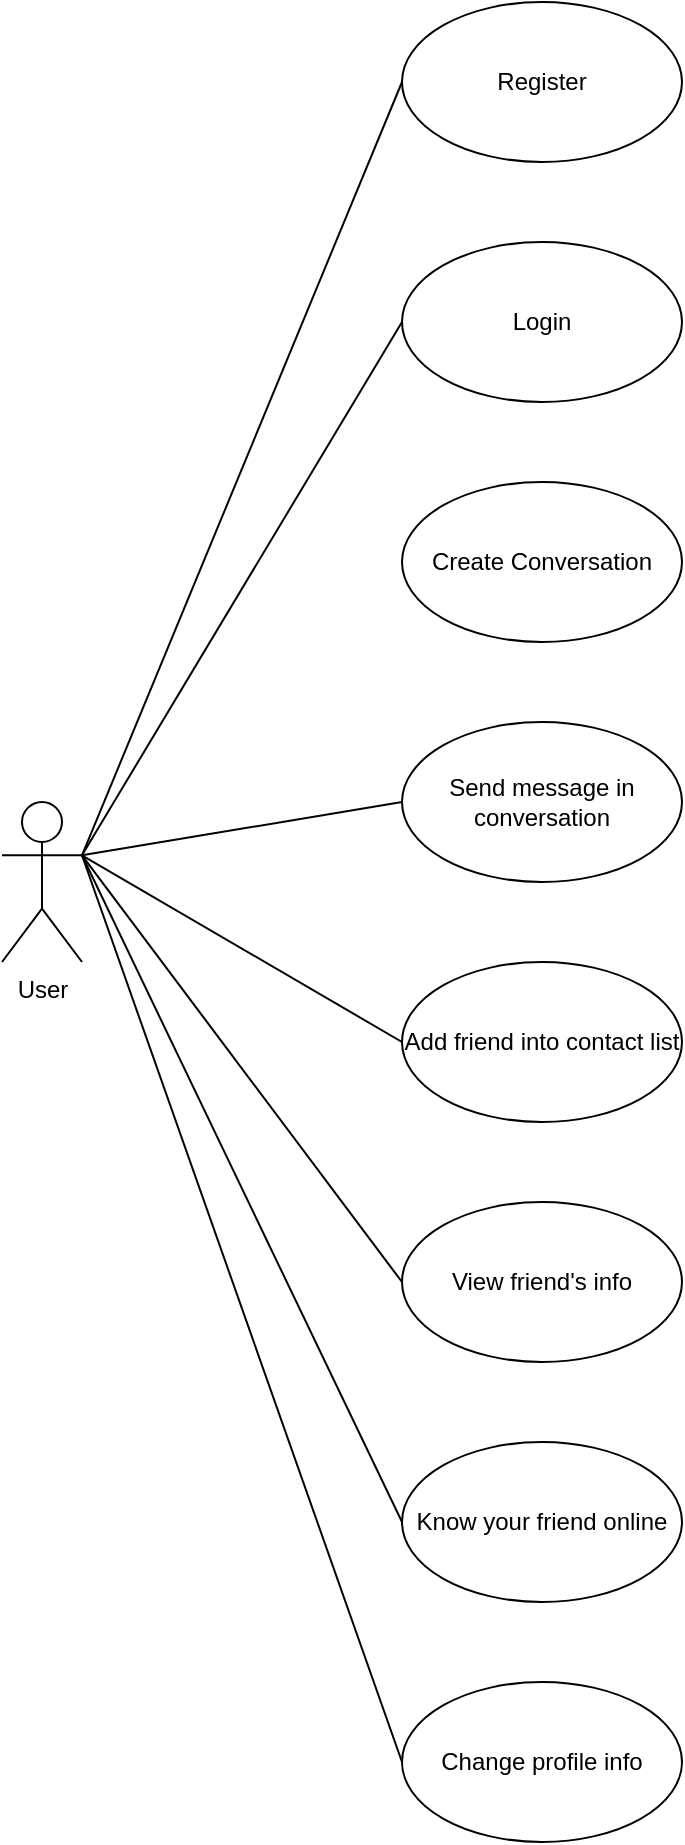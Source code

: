 <mxfile version="21.2.1" type="device" pages="2">
  <diagram name="Page-1" id="GPXv_EDLIDKBI6VGF3OE">
    <mxGraphModel dx="2074" dy="1204" grid="1" gridSize="10" guides="1" tooltips="1" connect="1" arrows="1" fold="1" page="1" pageScale="1" pageWidth="850" pageHeight="1100" math="0" shadow="0">
      <root>
        <mxCell id="0" />
        <mxCell id="1" parent="0" />
        <mxCell id="_RvdEfyZfObc81HZfiN1-1" value="User" style="shape=umlActor;verticalLabelPosition=bottom;verticalAlign=top;html=1;" vertex="1" parent="1">
          <mxGeometry x="40" y="480" width="40" height="80" as="geometry" />
        </mxCell>
        <mxCell id="_RvdEfyZfObc81HZfiN1-2" value="Register" style="ellipse;whiteSpace=wrap;html=1;" vertex="1" parent="1">
          <mxGeometry x="240" y="80" width="140" height="80" as="geometry" />
        </mxCell>
        <mxCell id="_RvdEfyZfObc81HZfiN1-3" value="Login" style="ellipse;whiteSpace=wrap;html=1;" vertex="1" parent="1">
          <mxGeometry x="240" y="200" width="140" height="80" as="geometry" />
        </mxCell>
        <mxCell id="_RvdEfyZfObc81HZfiN1-4" value="Create Conversation" style="ellipse;whiteSpace=wrap;html=1;" vertex="1" parent="1">
          <mxGeometry x="240" y="320" width="140" height="80" as="geometry" />
        </mxCell>
        <mxCell id="_RvdEfyZfObc81HZfiN1-5" value="Send message in conversation" style="ellipse;whiteSpace=wrap;html=1;" vertex="1" parent="1">
          <mxGeometry x="240" y="440" width="140" height="80" as="geometry" />
        </mxCell>
        <mxCell id="_RvdEfyZfObc81HZfiN1-6" value="Add friend into contact list" style="ellipse;whiteSpace=wrap;html=1;" vertex="1" parent="1">
          <mxGeometry x="240" y="560" width="140" height="80" as="geometry" />
        </mxCell>
        <mxCell id="_RvdEfyZfObc81HZfiN1-7" value="View friend&#39;s info" style="ellipse;whiteSpace=wrap;html=1;" vertex="1" parent="1">
          <mxGeometry x="240" y="680" width="140" height="80" as="geometry" />
        </mxCell>
        <mxCell id="_RvdEfyZfObc81HZfiN1-8" value="Know your friend online" style="ellipse;whiteSpace=wrap;html=1;" vertex="1" parent="1">
          <mxGeometry x="240" y="800" width="140" height="80" as="geometry" />
        </mxCell>
        <mxCell id="_RvdEfyZfObc81HZfiN1-15" style="rounded=0;orthogonalLoop=1;jettySize=auto;html=1;exitX=1;exitY=0.333;exitDx=0;exitDy=0;exitPerimeter=0;entryX=0;entryY=0.5;entryDx=0;entryDy=0;endArrow=none;endFill=0;" edge="1" parent="1" source="_RvdEfyZfObc81HZfiN1-1" target="_RvdEfyZfObc81HZfiN1-2">
          <mxGeometry relative="1" as="geometry">
            <mxPoint x="210" y="190" as="targetPoint" />
          </mxGeometry>
        </mxCell>
        <mxCell id="_RvdEfyZfObc81HZfiN1-16" style="rounded=0;orthogonalLoop=1;jettySize=auto;html=1;exitX=1;exitY=0.333;exitDx=0;exitDy=0;exitPerimeter=0;entryX=0;entryY=0.5;entryDx=0;entryDy=0;endArrow=none;endFill=0;" edge="1" parent="1" source="_RvdEfyZfObc81HZfiN1-1" target="_RvdEfyZfObc81HZfiN1-3">
          <mxGeometry relative="1" as="geometry">
            <mxPoint x="250" y="130" as="targetPoint" />
            <mxPoint x="90" y="517" as="sourcePoint" />
          </mxGeometry>
        </mxCell>
        <mxCell id="_RvdEfyZfObc81HZfiN1-17" style="rounded=0;orthogonalLoop=1;jettySize=auto;html=1;exitX=1;exitY=0.333;exitDx=0;exitDy=0;exitPerimeter=0;entryX=0;entryY=0.5;entryDx=0;entryDy=0;endArrow=none;endFill=0;" edge="1" parent="1" source="_RvdEfyZfObc81HZfiN1-1" target="_RvdEfyZfObc81HZfiN1-5">
          <mxGeometry relative="1" as="geometry">
            <mxPoint x="260" y="140" as="targetPoint" />
            <mxPoint x="100" y="527" as="sourcePoint" />
          </mxGeometry>
        </mxCell>
        <mxCell id="_RvdEfyZfObc81HZfiN1-18" style="rounded=0;orthogonalLoop=1;jettySize=auto;html=1;exitX=1;exitY=0.333;exitDx=0;exitDy=0;exitPerimeter=0;entryX=0;entryY=0.5;entryDx=0;entryDy=0;endArrow=none;endFill=0;" edge="1" parent="1" source="_RvdEfyZfObc81HZfiN1-1" target="_RvdEfyZfObc81HZfiN1-6">
          <mxGeometry relative="1" as="geometry">
            <mxPoint x="250" y="490" as="targetPoint" />
            <mxPoint x="90" y="517" as="sourcePoint" />
          </mxGeometry>
        </mxCell>
        <mxCell id="_RvdEfyZfObc81HZfiN1-19" style="rounded=0;orthogonalLoop=1;jettySize=auto;html=1;exitX=1;exitY=0.333;exitDx=0;exitDy=0;exitPerimeter=0;entryX=0;entryY=0.5;entryDx=0;entryDy=0;endArrow=none;endFill=0;" edge="1" parent="1" source="_RvdEfyZfObc81HZfiN1-1" target="_RvdEfyZfObc81HZfiN1-7">
          <mxGeometry relative="1" as="geometry">
            <mxPoint x="260" y="500" as="targetPoint" />
            <mxPoint x="100" y="527" as="sourcePoint" />
          </mxGeometry>
        </mxCell>
        <mxCell id="_RvdEfyZfObc81HZfiN1-20" style="rounded=0;orthogonalLoop=1;jettySize=auto;html=1;exitX=1;exitY=0.333;exitDx=0;exitDy=0;exitPerimeter=0;entryX=0;entryY=0.5;entryDx=0;entryDy=0;endArrow=none;endFill=0;" edge="1" parent="1" source="_RvdEfyZfObc81HZfiN1-1" target="_RvdEfyZfObc81HZfiN1-8">
          <mxGeometry relative="1" as="geometry">
            <mxPoint x="270" y="510" as="targetPoint" />
            <mxPoint x="110" y="537" as="sourcePoint" />
          </mxGeometry>
        </mxCell>
        <mxCell id="_RvdEfyZfObc81HZfiN1-21" value="Change profile info" style="ellipse;whiteSpace=wrap;html=1;" vertex="1" parent="1">
          <mxGeometry x="240" y="920" width="140" height="80" as="geometry" />
        </mxCell>
        <mxCell id="_RvdEfyZfObc81HZfiN1-22" style="rounded=0;orthogonalLoop=1;jettySize=auto;html=1;exitX=1;exitY=0.333;exitDx=0;exitDy=0;exitPerimeter=0;entryX=0;entryY=0.5;entryDx=0;entryDy=0;endArrow=none;endFill=0;" edge="1" parent="1" source="_RvdEfyZfObc81HZfiN1-1" target="_RvdEfyZfObc81HZfiN1-21">
          <mxGeometry relative="1" as="geometry">
            <mxPoint x="210" y="903" as="targetPoint" />
            <mxPoint x="50" y="570" as="sourcePoint" />
          </mxGeometry>
        </mxCell>
      </root>
    </mxGraphModel>
  </diagram>
  <diagram id="utARkfLv9Mn4H-ND31Bl" name="Database">
    <mxGraphModel dx="724" dy="461" grid="1" gridSize="10" guides="1" tooltips="1" connect="1" arrows="1" fold="1" page="1" pageScale="1" pageWidth="1600" pageHeight="900" math="0" shadow="0">
      <root>
        <mxCell id="0" />
        <mxCell id="1" parent="0" />
        <mxCell id="btHjY5g_UdggtbsI-_k7-17" value="UserContacts" style="shape=table;startSize=30;container=1;collapsible=1;childLayout=tableLayout;fixedRows=1;rowLines=0;fontStyle=1;align=center;resizeLast=1;html=1;whiteSpace=wrap;" vertex="1" parent="1">
          <mxGeometry x="800" y="150" width="180" height="150" as="geometry" />
        </mxCell>
        <mxCell id="btHjY5g_UdggtbsI-_k7-18" value="" style="shape=tableRow;horizontal=0;startSize=0;swimlaneHead=0;swimlaneBody=0;fillColor=none;collapsible=0;dropTarget=0;points=[[0,0.5],[1,0.5]];portConstraint=eastwest;top=0;left=0;right=0;bottom=0;html=1;" vertex="1" parent="btHjY5g_UdggtbsI-_k7-17">
          <mxGeometry y="30" width="180" height="30" as="geometry" />
        </mxCell>
        <mxCell id="btHjY5g_UdggtbsI-_k7-19" value="PK,FK1" style="shape=partialRectangle;connectable=0;fillColor=none;top=0;left=0;bottom=0;right=0;fontStyle=1;overflow=hidden;html=1;whiteSpace=wrap;" vertex="1" parent="btHjY5g_UdggtbsI-_k7-18">
          <mxGeometry width="60" height="30" as="geometry">
            <mxRectangle width="60" height="30" as="alternateBounds" />
          </mxGeometry>
        </mxCell>
        <mxCell id="btHjY5g_UdggtbsI-_k7-20" value="UserId" style="shape=partialRectangle;connectable=0;fillColor=none;top=0;left=0;bottom=0;right=0;align=left;spacingLeft=6;fontStyle=5;overflow=hidden;html=1;whiteSpace=wrap;" vertex="1" parent="btHjY5g_UdggtbsI-_k7-18">
          <mxGeometry x="60" width="120" height="30" as="geometry">
            <mxRectangle width="120" height="30" as="alternateBounds" />
          </mxGeometry>
        </mxCell>
        <mxCell id="btHjY5g_UdggtbsI-_k7-21" value="" style="shape=tableRow;horizontal=0;startSize=0;swimlaneHead=0;swimlaneBody=0;fillColor=none;collapsible=0;dropTarget=0;points=[[0,0.5],[1,0.5]];portConstraint=eastwest;top=0;left=0;right=0;bottom=1;html=1;" vertex="1" parent="btHjY5g_UdggtbsI-_k7-17">
          <mxGeometry y="60" width="180" height="30" as="geometry" />
        </mxCell>
        <mxCell id="btHjY5g_UdggtbsI-_k7-22" value="PK,FK2" style="shape=partialRectangle;connectable=0;fillColor=none;top=0;left=0;bottom=0;right=0;fontStyle=1;overflow=hidden;html=1;whiteSpace=wrap;" vertex="1" parent="btHjY5g_UdggtbsI-_k7-21">
          <mxGeometry width="60" height="30" as="geometry">
            <mxRectangle width="60" height="30" as="alternateBounds" />
          </mxGeometry>
        </mxCell>
        <mxCell id="btHjY5g_UdggtbsI-_k7-23" value="ContactId" style="shape=partialRectangle;connectable=0;fillColor=none;top=0;left=0;bottom=0;right=0;align=left;spacingLeft=6;fontStyle=5;overflow=hidden;html=1;whiteSpace=wrap;" vertex="1" parent="btHjY5g_UdggtbsI-_k7-21">
          <mxGeometry x="60" width="120" height="30" as="geometry">
            <mxRectangle width="120" height="30" as="alternateBounds" />
          </mxGeometry>
        </mxCell>
        <mxCell id="btHjY5g_UdggtbsI-_k7-24" value="" style="shape=tableRow;horizontal=0;startSize=0;swimlaneHead=0;swimlaneBody=0;fillColor=none;collapsible=0;dropTarget=0;points=[[0,0.5],[1,0.5]];portConstraint=eastwest;top=0;left=0;right=0;bottom=0;html=1;" vertex="1" parent="btHjY5g_UdggtbsI-_k7-17">
          <mxGeometry y="90" width="180" height="30" as="geometry" />
        </mxCell>
        <mxCell id="btHjY5g_UdggtbsI-_k7-25" value="" style="shape=partialRectangle;connectable=0;fillColor=none;top=0;left=0;bottom=0;right=0;editable=1;overflow=hidden;html=1;whiteSpace=wrap;" vertex="1" parent="btHjY5g_UdggtbsI-_k7-24">
          <mxGeometry width="60" height="30" as="geometry">
            <mxRectangle width="60" height="30" as="alternateBounds" />
          </mxGeometry>
        </mxCell>
        <mxCell id="btHjY5g_UdggtbsI-_k7-26" value="IsBlocked (optional)" style="shape=partialRectangle;connectable=0;fillColor=none;top=0;left=0;bottom=0;right=0;align=left;spacingLeft=6;overflow=hidden;html=1;whiteSpace=wrap;" vertex="1" parent="btHjY5g_UdggtbsI-_k7-24">
          <mxGeometry x="60" width="120" height="30" as="geometry">
            <mxRectangle width="120" height="30" as="alternateBounds" />
          </mxGeometry>
        </mxCell>
        <mxCell id="btHjY5g_UdggtbsI-_k7-27" value="" style="shape=tableRow;horizontal=0;startSize=0;swimlaneHead=0;swimlaneBody=0;fillColor=none;collapsible=0;dropTarget=0;points=[[0,0.5],[1,0.5]];portConstraint=eastwest;top=0;left=0;right=0;bottom=0;html=1;" vertex="1" parent="btHjY5g_UdggtbsI-_k7-17">
          <mxGeometry y="120" width="180" height="30" as="geometry" />
        </mxCell>
        <mxCell id="btHjY5g_UdggtbsI-_k7-28" value="" style="shape=partialRectangle;connectable=0;fillColor=none;top=0;left=0;bottom=0;right=0;editable=1;overflow=hidden;html=1;whiteSpace=wrap;" vertex="1" parent="btHjY5g_UdggtbsI-_k7-27">
          <mxGeometry width="60" height="30" as="geometry">
            <mxRectangle width="60" height="30" as="alternateBounds" />
          </mxGeometry>
        </mxCell>
        <mxCell id="btHjY5g_UdggtbsI-_k7-29" value="IsHide (optional)" style="shape=partialRectangle;connectable=0;fillColor=none;top=0;left=0;bottom=0;right=0;align=left;spacingLeft=6;overflow=hidden;html=1;whiteSpace=wrap;" vertex="1" parent="btHjY5g_UdggtbsI-_k7-27">
          <mxGeometry x="60" width="120" height="30" as="geometry">
            <mxRectangle width="120" height="30" as="alternateBounds" />
          </mxGeometry>
        </mxCell>
        <mxCell id="btHjY5g_UdggtbsI-_k7-49" value="" style="group" vertex="1" connectable="0" parent="1">
          <mxGeometry x="420" y="90" width="180" height="260" as="geometry" />
        </mxCell>
        <mxCell id="btHjY5g_UdggtbsI-_k7-1" value="Users" style="shape=table;startSize=30;container=1;collapsible=1;childLayout=tableLayout;fixedRows=1;rowLines=0;fontStyle=1;align=center;resizeLast=1;html=1;" vertex="1" parent="btHjY5g_UdggtbsI-_k7-49">
          <mxGeometry width="180" height="270" as="geometry" />
        </mxCell>
        <mxCell id="btHjY5g_UdggtbsI-_k7-2" value="" style="shape=tableRow;horizontal=0;startSize=0;swimlaneHead=0;swimlaneBody=0;fillColor=none;collapsible=0;dropTarget=0;points=[[0,0.5],[1,0.5]];portConstraint=eastwest;top=0;left=0;right=0;bottom=1;" vertex="1" parent="btHjY5g_UdggtbsI-_k7-1">
          <mxGeometry y="30" width="180" height="30" as="geometry" />
        </mxCell>
        <mxCell id="btHjY5g_UdggtbsI-_k7-3" value="PK" style="shape=partialRectangle;connectable=0;fillColor=none;top=0;left=0;bottom=0;right=0;fontStyle=1;overflow=hidden;whiteSpace=wrap;html=1;" vertex="1" parent="btHjY5g_UdggtbsI-_k7-2">
          <mxGeometry width="30" height="30" as="geometry">
            <mxRectangle width="30" height="30" as="alternateBounds" />
          </mxGeometry>
        </mxCell>
        <mxCell id="btHjY5g_UdggtbsI-_k7-4" value="Id" style="shape=partialRectangle;connectable=0;fillColor=none;top=0;left=0;bottom=0;right=0;align=left;spacingLeft=6;fontStyle=5;overflow=hidden;whiteSpace=wrap;html=1;" vertex="1" parent="btHjY5g_UdggtbsI-_k7-2">
          <mxGeometry x="30" width="150" height="30" as="geometry">
            <mxRectangle width="150" height="30" as="alternateBounds" />
          </mxGeometry>
        </mxCell>
        <mxCell id="btHjY5g_UdggtbsI-_k7-5" value="" style="shape=tableRow;horizontal=0;startSize=0;swimlaneHead=0;swimlaneBody=0;fillColor=none;collapsible=0;dropTarget=0;points=[[0,0.5],[1,0.5]];portConstraint=eastwest;top=0;left=0;right=0;bottom=0;" vertex="1" parent="btHjY5g_UdggtbsI-_k7-1">
          <mxGeometry y="60" width="180" height="30" as="geometry" />
        </mxCell>
        <mxCell id="btHjY5g_UdggtbsI-_k7-6" value="" style="shape=partialRectangle;connectable=0;fillColor=none;top=0;left=0;bottom=0;right=0;editable=1;overflow=hidden;whiteSpace=wrap;html=1;" vertex="1" parent="btHjY5g_UdggtbsI-_k7-5">
          <mxGeometry width="30" height="30" as="geometry">
            <mxRectangle width="30" height="30" as="alternateBounds" />
          </mxGeometry>
        </mxCell>
        <mxCell id="btHjY5g_UdggtbsI-_k7-7" value="FirstName" style="shape=partialRectangle;connectable=0;fillColor=none;top=0;left=0;bottom=0;right=0;align=left;spacingLeft=6;overflow=hidden;whiteSpace=wrap;html=1;" vertex="1" parent="btHjY5g_UdggtbsI-_k7-5">
          <mxGeometry x="30" width="150" height="30" as="geometry">
            <mxRectangle width="150" height="30" as="alternateBounds" />
          </mxGeometry>
        </mxCell>
        <mxCell id="btHjY5g_UdggtbsI-_k7-8" value="" style="shape=tableRow;horizontal=0;startSize=0;swimlaneHead=0;swimlaneBody=0;fillColor=none;collapsible=0;dropTarget=0;points=[[0,0.5],[1,0.5]];portConstraint=eastwest;top=0;left=0;right=0;bottom=0;" vertex="1" parent="btHjY5g_UdggtbsI-_k7-1">
          <mxGeometry y="90" width="180" height="30" as="geometry" />
        </mxCell>
        <mxCell id="btHjY5g_UdggtbsI-_k7-9" value="" style="shape=partialRectangle;connectable=0;fillColor=none;top=0;left=0;bottom=0;right=0;editable=1;overflow=hidden;whiteSpace=wrap;html=1;" vertex="1" parent="btHjY5g_UdggtbsI-_k7-8">
          <mxGeometry width="30" height="30" as="geometry">
            <mxRectangle width="30" height="30" as="alternateBounds" />
          </mxGeometry>
        </mxCell>
        <mxCell id="btHjY5g_UdggtbsI-_k7-10" value="LastName" style="shape=partialRectangle;connectable=0;fillColor=none;top=0;left=0;bottom=0;right=0;align=left;spacingLeft=6;overflow=hidden;whiteSpace=wrap;html=1;" vertex="1" parent="btHjY5g_UdggtbsI-_k7-8">
          <mxGeometry x="30" width="150" height="30" as="geometry">
            <mxRectangle width="150" height="30" as="alternateBounds" />
          </mxGeometry>
        </mxCell>
        <mxCell id="btHjY5g_UdggtbsI-_k7-11" value="" style="shape=tableRow;horizontal=0;startSize=0;swimlaneHead=0;swimlaneBody=0;fillColor=none;collapsible=0;dropTarget=0;points=[[0,0.5],[1,0.5]];portConstraint=eastwest;top=0;left=0;right=0;bottom=0;" vertex="1" parent="btHjY5g_UdggtbsI-_k7-1">
          <mxGeometry y="120" width="180" height="30" as="geometry" />
        </mxCell>
        <mxCell id="btHjY5g_UdggtbsI-_k7-12" value="" style="shape=partialRectangle;connectable=0;fillColor=none;top=0;left=0;bottom=0;right=0;editable=1;overflow=hidden;whiteSpace=wrap;html=1;" vertex="1" parent="btHjY5g_UdggtbsI-_k7-11">
          <mxGeometry width="30" height="30" as="geometry">
            <mxRectangle width="30" height="30" as="alternateBounds" />
          </mxGeometry>
        </mxCell>
        <mxCell id="btHjY5g_UdggtbsI-_k7-13" value="Email" style="shape=partialRectangle;connectable=0;fillColor=none;top=0;left=0;bottom=0;right=0;align=left;spacingLeft=6;overflow=hidden;whiteSpace=wrap;html=1;" vertex="1" parent="btHjY5g_UdggtbsI-_k7-11">
          <mxGeometry x="30" width="150" height="30" as="geometry">
            <mxRectangle width="150" height="30" as="alternateBounds" />
          </mxGeometry>
        </mxCell>
        <mxCell id="btHjY5g_UdggtbsI-_k7-51" value="" style="shape=tableRow;horizontal=0;startSize=0;swimlaneHead=0;swimlaneBody=0;fillColor=none;collapsible=0;dropTarget=0;points=[[0,0.5],[1,0.5]];portConstraint=eastwest;top=0;left=0;right=0;bottom=0;" vertex="1" parent="btHjY5g_UdggtbsI-_k7-1">
          <mxGeometry y="150" width="180" height="30" as="geometry" />
        </mxCell>
        <mxCell id="btHjY5g_UdggtbsI-_k7-52" value="" style="shape=partialRectangle;connectable=0;fillColor=none;top=0;left=0;bottom=0;right=0;editable=1;overflow=hidden;" vertex="1" parent="btHjY5g_UdggtbsI-_k7-51">
          <mxGeometry width="30" height="30" as="geometry">
            <mxRectangle width="30" height="30" as="alternateBounds" />
          </mxGeometry>
        </mxCell>
        <mxCell id="btHjY5g_UdggtbsI-_k7-53" value="RoleId" style="shape=partialRectangle;connectable=0;fillColor=none;top=0;left=0;bottom=0;right=0;align=left;spacingLeft=6;overflow=hidden;" vertex="1" parent="btHjY5g_UdggtbsI-_k7-51">
          <mxGeometry x="30" width="150" height="30" as="geometry">
            <mxRectangle width="150" height="30" as="alternateBounds" />
          </mxGeometry>
        </mxCell>
        <mxCell id="btHjY5g_UdggtbsI-_k7-62" value="" style="shape=tableRow;horizontal=0;startSize=0;swimlaneHead=0;swimlaneBody=0;fillColor=none;collapsible=0;dropTarget=0;points=[[0,0.5],[1,0.5]];portConstraint=eastwest;top=0;left=0;right=0;bottom=0;" vertex="1" parent="btHjY5g_UdggtbsI-_k7-1">
          <mxGeometry y="180" width="180" height="30" as="geometry" />
        </mxCell>
        <mxCell id="btHjY5g_UdggtbsI-_k7-63" value="" style="shape=partialRectangle;connectable=0;fillColor=none;top=0;left=0;bottom=0;right=0;editable=1;overflow=hidden;" vertex="1" parent="btHjY5g_UdggtbsI-_k7-62">
          <mxGeometry width="30" height="30" as="geometry">
            <mxRectangle width="30" height="30" as="alternateBounds" />
          </mxGeometry>
        </mxCell>
        <mxCell id="btHjY5g_UdggtbsI-_k7-64" value="PasswordHash" style="shape=partialRectangle;connectable=0;fillColor=none;top=0;left=0;bottom=0;right=0;align=left;spacingLeft=6;overflow=hidden;" vertex="1" parent="btHjY5g_UdggtbsI-_k7-62">
          <mxGeometry x="30" width="150" height="30" as="geometry">
            <mxRectangle width="150" height="30" as="alternateBounds" />
          </mxGeometry>
        </mxCell>
        <mxCell id="Bb9zSOFVMBDbDb-ZWM4y-46" value="" style="shape=tableRow;horizontal=0;startSize=0;swimlaneHead=0;swimlaneBody=0;fillColor=none;collapsible=0;dropTarget=0;points=[[0,0.5],[1,0.5]];portConstraint=eastwest;top=0;left=0;right=0;bottom=0;" vertex="1" parent="btHjY5g_UdggtbsI-_k7-1">
          <mxGeometry y="210" width="180" height="30" as="geometry" />
        </mxCell>
        <mxCell id="Bb9zSOFVMBDbDb-ZWM4y-47" value="" style="shape=partialRectangle;connectable=0;fillColor=none;top=0;left=0;bottom=0;right=0;editable=1;overflow=hidden;" vertex="1" parent="Bb9zSOFVMBDbDb-ZWM4y-46">
          <mxGeometry width="30" height="30" as="geometry">
            <mxRectangle width="30" height="30" as="alternateBounds" />
          </mxGeometry>
        </mxCell>
        <mxCell id="Bb9zSOFVMBDbDb-ZWM4y-48" value="Avatar" style="shape=partialRectangle;connectable=0;fillColor=none;top=0;left=0;bottom=0;right=0;align=left;spacingLeft=6;overflow=hidden;" vertex="1" parent="Bb9zSOFVMBDbDb-ZWM4y-46">
          <mxGeometry x="30" width="150" height="30" as="geometry">
            <mxRectangle width="150" height="30" as="alternateBounds" />
          </mxGeometry>
        </mxCell>
        <mxCell id="Bb9zSOFVMBDbDb-ZWM4y-50" value="" style="shape=tableRow;horizontal=0;startSize=0;swimlaneHead=0;swimlaneBody=0;fillColor=none;collapsible=0;dropTarget=0;points=[[0,0.5],[1,0.5]];portConstraint=eastwest;top=0;left=0;right=0;bottom=0;" vertex="1" parent="btHjY5g_UdggtbsI-_k7-1">
          <mxGeometry y="240" width="180" height="30" as="geometry" />
        </mxCell>
        <mxCell id="Bb9zSOFVMBDbDb-ZWM4y-51" value="" style="shape=partialRectangle;connectable=0;fillColor=none;top=0;left=0;bottom=0;right=0;editable=1;overflow=hidden;" vertex="1" parent="Bb9zSOFVMBDbDb-ZWM4y-50">
          <mxGeometry width="30" height="30" as="geometry">
            <mxRectangle width="30" height="30" as="alternateBounds" />
          </mxGeometry>
        </mxCell>
        <mxCell id="Bb9zSOFVMBDbDb-ZWM4y-52" value="Bio" style="shape=partialRectangle;connectable=0;fillColor=none;top=0;left=0;bottom=0;right=0;align=left;spacingLeft=6;overflow=hidden;" vertex="1" parent="Bb9zSOFVMBDbDb-ZWM4y-50">
          <mxGeometry x="30" width="150" height="30" as="geometry">
            <mxRectangle width="150" height="30" as="alternateBounds" />
          </mxGeometry>
        </mxCell>
        <mxCell id="btHjY5g_UdggtbsI-_k7-67" style="edgeStyle=orthogonalEdgeStyle;rounded=0;orthogonalLoop=1;jettySize=auto;html=1;" edge="1" parent="1" source="btHjY5g_UdggtbsI-_k7-1" target="btHjY5g_UdggtbsI-_k7-17">
          <mxGeometry relative="1" as="geometry" />
        </mxCell>
        <mxCell id="Bb9zSOFVMBDbDb-ZWM4y-14" value="n,n" style="edgeLabel;html=1;align=center;verticalAlign=middle;resizable=0;points=[];" vertex="1" connectable="0" parent="btHjY5g_UdggtbsI-_k7-67">
          <mxGeometry x="0.115" y="1" relative="1" as="geometry">
            <mxPoint as="offset" />
          </mxGeometry>
        </mxCell>
        <mxCell id="Bb9zSOFVMBDbDb-ZWM4y-1" value="Conversations" style="shape=table;startSize=30;container=1;collapsible=1;childLayout=tableLayout;fixedRows=1;rowLines=0;fontStyle=1;align=center;resizeLast=1;html=1;" vertex="1" parent="1">
          <mxGeometry x="720" y="520" width="180" height="150" as="geometry" />
        </mxCell>
        <mxCell id="Bb9zSOFVMBDbDb-ZWM4y-2" value="" style="shape=tableRow;horizontal=0;startSize=0;swimlaneHead=0;swimlaneBody=0;fillColor=none;collapsible=0;dropTarget=0;points=[[0,0.5],[1,0.5]];portConstraint=eastwest;top=0;left=0;right=0;bottom=1;" vertex="1" parent="Bb9zSOFVMBDbDb-ZWM4y-1">
          <mxGeometry y="30" width="180" height="30" as="geometry" />
        </mxCell>
        <mxCell id="Bb9zSOFVMBDbDb-ZWM4y-3" value="PK" style="shape=partialRectangle;connectable=0;fillColor=none;top=0;left=0;bottom=0;right=0;fontStyle=1;overflow=hidden;whiteSpace=wrap;html=1;" vertex="1" parent="Bb9zSOFVMBDbDb-ZWM4y-2">
          <mxGeometry width="30" height="30" as="geometry">
            <mxRectangle width="30" height="30" as="alternateBounds" />
          </mxGeometry>
        </mxCell>
        <mxCell id="Bb9zSOFVMBDbDb-ZWM4y-4" value="Id" style="shape=partialRectangle;connectable=0;fillColor=none;top=0;left=0;bottom=0;right=0;align=left;spacingLeft=6;fontStyle=5;overflow=hidden;whiteSpace=wrap;html=1;" vertex="1" parent="Bb9zSOFVMBDbDb-ZWM4y-2">
          <mxGeometry x="30" width="150" height="30" as="geometry">
            <mxRectangle width="150" height="30" as="alternateBounds" />
          </mxGeometry>
        </mxCell>
        <mxCell id="Bb9zSOFVMBDbDb-ZWM4y-5" value="" style="shape=tableRow;horizontal=0;startSize=0;swimlaneHead=0;swimlaneBody=0;fillColor=none;collapsible=0;dropTarget=0;points=[[0,0.5],[1,0.5]];portConstraint=eastwest;top=0;left=0;right=0;bottom=0;" vertex="1" parent="Bb9zSOFVMBDbDb-ZWM4y-1">
          <mxGeometry y="60" width="180" height="30" as="geometry" />
        </mxCell>
        <mxCell id="Bb9zSOFVMBDbDb-ZWM4y-6" value="" style="shape=partialRectangle;connectable=0;fillColor=none;top=0;left=0;bottom=0;right=0;editable=1;overflow=hidden;whiteSpace=wrap;html=1;" vertex="1" parent="Bb9zSOFVMBDbDb-ZWM4y-5">
          <mxGeometry width="30" height="30" as="geometry">
            <mxRectangle width="30" height="30" as="alternateBounds" />
          </mxGeometry>
        </mxCell>
        <mxCell id="Bb9zSOFVMBDbDb-ZWM4y-7" value="UserId" style="shape=partialRectangle;connectable=0;fillColor=none;top=0;left=0;bottom=0;right=0;align=left;spacingLeft=6;overflow=hidden;whiteSpace=wrap;html=1;" vertex="1" parent="Bb9zSOFVMBDbDb-ZWM4y-5">
          <mxGeometry x="30" width="150" height="30" as="geometry">
            <mxRectangle width="150" height="30" as="alternateBounds" />
          </mxGeometry>
        </mxCell>
        <mxCell id="Bb9zSOFVMBDbDb-ZWM4y-8" value="" style="shape=tableRow;horizontal=0;startSize=0;swimlaneHead=0;swimlaneBody=0;fillColor=none;collapsible=0;dropTarget=0;points=[[0,0.5],[1,0.5]];portConstraint=eastwest;top=0;left=0;right=0;bottom=0;" vertex="1" parent="Bb9zSOFVMBDbDb-ZWM4y-1">
          <mxGeometry y="90" width="180" height="30" as="geometry" />
        </mxCell>
        <mxCell id="Bb9zSOFVMBDbDb-ZWM4y-9" value="" style="shape=partialRectangle;connectable=0;fillColor=none;top=0;left=0;bottom=0;right=0;editable=1;overflow=hidden;whiteSpace=wrap;html=1;" vertex="1" parent="Bb9zSOFVMBDbDb-ZWM4y-8">
          <mxGeometry width="30" height="30" as="geometry">
            <mxRectangle width="30" height="30" as="alternateBounds" />
          </mxGeometry>
        </mxCell>
        <mxCell id="Bb9zSOFVMBDbDb-ZWM4y-10" value="Avatar" style="shape=partialRectangle;connectable=0;fillColor=none;top=0;left=0;bottom=0;right=0;align=left;spacingLeft=6;overflow=hidden;whiteSpace=wrap;html=1;" vertex="1" parent="Bb9zSOFVMBDbDb-ZWM4y-8">
          <mxGeometry x="30" width="150" height="30" as="geometry">
            <mxRectangle width="150" height="30" as="alternateBounds" />
          </mxGeometry>
        </mxCell>
        <mxCell id="Bb9zSOFVMBDbDb-ZWM4y-11" value="" style="shape=tableRow;horizontal=0;startSize=0;swimlaneHead=0;swimlaneBody=0;fillColor=none;collapsible=0;dropTarget=0;points=[[0,0.5],[1,0.5]];portConstraint=eastwest;top=0;left=0;right=0;bottom=0;" vertex="1" parent="Bb9zSOFVMBDbDb-ZWM4y-1">
          <mxGeometry y="120" width="180" height="30" as="geometry" />
        </mxCell>
        <mxCell id="Bb9zSOFVMBDbDb-ZWM4y-12" value="" style="shape=partialRectangle;connectable=0;fillColor=none;top=0;left=0;bottom=0;right=0;editable=1;overflow=hidden;whiteSpace=wrap;html=1;" vertex="1" parent="Bb9zSOFVMBDbDb-ZWM4y-11">
          <mxGeometry width="30" height="30" as="geometry">
            <mxRectangle width="30" height="30" as="alternateBounds" />
          </mxGeometry>
        </mxCell>
        <mxCell id="Bb9zSOFVMBDbDb-ZWM4y-13" value="Name" style="shape=partialRectangle;connectable=0;fillColor=none;top=0;left=0;bottom=0;right=0;align=left;spacingLeft=6;overflow=hidden;whiteSpace=wrap;html=1;" vertex="1" parent="Bb9zSOFVMBDbDb-ZWM4y-11">
          <mxGeometry x="30" width="150" height="30" as="geometry">
            <mxRectangle width="150" height="30" as="alternateBounds" />
          </mxGeometry>
        </mxCell>
        <mxCell id="Bb9zSOFVMBDbDb-ZWM4y-16" value="Participants" style="shape=table;startSize=30;container=1;collapsible=1;childLayout=tableLayout;fixedRows=1;rowLines=0;fontStyle=1;align=center;resizeLast=1;html=1;" vertex="1" parent="1">
          <mxGeometry x="420" y="520" width="180" height="150" as="geometry" />
        </mxCell>
        <mxCell id="Bb9zSOFVMBDbDb-ZWM4y-17" value="" style="shape=tableRow;horizontal=0;startSize=0;swimlaneHead=0;swimlaneBody=0;fillColor=none;collapsible=0;dropTarget=0;points=[[0,0.5],[1,0.5]];portConstraint=eastwest;top=0;left=0;right=0;bottom=1;" vertex="1" parent="Bb9zSOFVMBDbDb-ZWM4y-16">
          <mxGeometry y="30" width="180" height="30" as="geometry" />
        </mxCell>
        <mxCell id="Bb9zSOFVMBDbDb-ZWM4y-18" value="PK" style="shape=partialRectangle;connectable=0;fillColor=none;top=0;left=0;bottom=0;right=0;fontStyle=1;overflow=hidden;whiteSpace=wrap;html=1;" vertex="1" parent="Bb9zSOFVMBDbDb-ZWM4y-17">
          <mxGeometry width="30" height="30" as="geometry">
            <mxRectangle width="30" height="30" as="alternateBounds" />
          </mxGeometry>
        </mxCell>
        <mxCell id="Bb9zSOFVMBDbDb-ZWM4y-19" value="Id" style="shape=partialRectangle;connectable=0;fillColor=none;top=0;left=0;bottom=0;right=0;align=left;spacingLeft=6;fontStyle=5;overflow=hidden;whiteSpace=wrap;html=1;" vertex="1" parent="Bb9zSOFVMBDbDb-ZWM4y-17">
          <mxGeometry x="30" width="150" height="30" as="geometry">
            <mxRectangle width="150" height="30" as="alternateBounds" />
          </mxGeometry>
        </mxCell>
        <mxCell id="Bb9zSOFVMBDbDb-ZWM4y-20" value="" style="shape=tableRow;horizontal=0;startSize=0;swimlaneHead=0;swimlaneBody=0;fillColor=none;collapsible=0;dropTarget=0;points=[[0,0.5],[1,0.5]];portConstraint=eastwest;top=0;left=0;right=0;bottom=0;" vertex="1" parent="Bb9zSOFVMBDbDb-ZWM4y-16">
          <mxGeometry y="60" width="180" height="30" as="geometry" />
        </mxCell>
        <mxCell id="Bb9zSOFVMBDbDb-ZWM4y-21" value="" style="shape=partialRectangle;connectable=0;fillColor=none;top=0;left=0;bottom=0;right=0;editable=1;overflow=hidden;whiteSpace=wrap;html=1;" vertex="1" parent="Bb9zSOFVMBDbDb-ZWM4y-20">
          <mxGeometry width="30" height="30" as="geometry">
            <mxRectangle width="30" height="30" as="alternateBounds" />
          </mxGeometry>
        </mxCell>
        <mxCell id="Bb9zSOFVMBDbDb-ZWM4y-22" value="ConversationId" style="shape=partialRectangle;connectable=0;fillColor=none;top=0;left=0;bottom=0;right=0;align=left;spacingLeft=6;overflow=hidden;whiteSpace=wrap;html=1;" vertex="1" parent="Bb9zSOFVMBDbDb-ZWM4y-20">
          <mxGeometry x="30" width="150" height="30" as="geometry">
            <mxRectangle width="150" height="30" as="alternateBounds" />
          </mxGeometry>
        </mxCell>
        <mxCell id="Bb9zSOFVMBDbDb-ZWM4y-23" value="" style="shape=tableRow;horizontal=0;startSize=0;swimlaneHead=0;swimlaneBody=0;fillColor=none;collapsible=0;dropTarget=0;points=[[0,0.5],[1,0.5]];portConstraint=eastwest;top=0;left=0;right=0;bottom=0;" vertex="1" parent="Bb9zSOFVMBDbDb-ZWM4y-16">
          <mxGeometry y="90" width="180" height="30" as="geometry" />
        </mxCell>
        <mxCell id="Bb9zSOFVMBDbDb-ZWM4y-24" value="" style="shape=partialRectangle;connectable=0;fillColor=none;top=0;left=0;bottom=0;right=0;editable=1;overflow=hidden;whiteSpace=wrap;html=1;" vertex="1" parent="Bb9zSOFVMBDbDb-ZWM4y-23">
          <mxGeometry width="30" height="30" as="geometry">
            <mxRectangle width="30" height="30" as="alternateBounds" />
          </mxGeometry>
        </mxCell>
        <mxCell id="Bb9zSOFVMBDbDb-ZWM4y-25" value="UserId" style="shape=partialRectangle;connectable=0;fillColor=none;top=0;left=0;bottom=0;right=0;align=left;spacingLeft=6;overflow=hidden;whiteSpace=wrap;html=1;" vertex="1" parent="Bb9zSOFVMBDbDb-ZWM4y-23">
          <mxGeometry x="30" width="150" height="30" as="geometry">
            <mxRectangle width="150" height="30" as="alternateBounds" />
          </mxGeometry>
        </mxCell>
        <mxCell id="Bb9zSOFVMBDbDb-ZWM4y-26" value="" style="shape=tableRow;horizontal=0;startSize=0;swimlaneHead=0;swimlaneBody=0;fillColor=none;collapsible=0;dropTarget=0;points=[[0,0.5],[1,0.5]];portConstraint=eastwest;top=0;left=0;right=0;bottom=0;" vertex="1" parent="Bb9zSOFVMBDbDb-ZWM4y-16">
          <mxGeometry y="120" width="180" height="30" as="geometry" />
        </mxCell>
        <mxCell id="Bb9zSOFVMBDbDb-ZWM4y-27" value="" style="shape=partialRectangle;connectable=0;fillColor=none;top=0;left=0;bottom=0;right=0;editable=1;overflow=hidden;whiteSpace=wrap;html=1;" vertex="1" parent="Bb9zSOFVMBDbDb-ZWM4y-26">
          <mxGeometry width="30" height="30" as="geometry">
            <mxRectangle width="30" height="30" as="alternateBounds" />
          </mxGeometry>
        </mxCell>
        <mxCell id="Bb9zSOFVMBDbDb-ZWM4y-28" value="Nickname" style="shape=partialRectangle;connectable=0;fillColor=none;top=0;left=0;bottom=0;right=0;align=left;spacingLeft=6;overflow=hidden;whiteSpace=wrap;html=1;" vertex="1" parent="Bb9zSOFVMBDbDb-ZWM4y-26">
          <mxGeometry x="30" width="150" height="30" as="geometry">
            <mxRectangle width="150" height="30" as="alternateBounds" />
          </mxGeometry>
        </mxCell>
        <mxCell id="Bb9zSOFVMBDbDb-ZWM4y-29" value="1,n" style="edgeStyle=orthogonalEdgeStyle;rounded=0;orthogonalLoop=1;jettySize=auto;html=1;entryX=0.5;entryY=0;entryDx=0;entryDy=0;" edge="1" parent="1" source="btHjY5g_UdggtbsI-_k7-1" target="Bb9zSOFVMBDbDb-ZWM4y-16">
          <mxGeometry relative="1" as="geometry" />
        </mxCell>
        <mxCell id="Bb9zSOFVMBDbDb-ZWM4y-30" value="n,1" style="edgeStyle=orthogonalEdgeStyle;rounded=0;orthogonalLoop=1;jettySize=auto;html=1;entryX=0;entryY=0.5;entryDx=0;entryDy=0;" edge="1" parent="1" source="Bb9zSOFVMBDbDb-ZWM4y-20" target="Bb9zSOFVMBDbDb-ZWM4y-5">
          <mxGeometry relative="1" as="geometry" />
        </mxCell>
        <mxCell id="Bb9zSOFVMBDbDb-ZWM4y-31" value="Role" style="shape=table;startSize=30;container=1;collapsible=1;childLayout=tableLayout;fixedRows=1;rowLines=0;fontStyle=1;align=center;resizeLast=1;html=1;" vertex="1" parent="1">
          <mxGeometry x="70" y="180" width="180" height="90" as="geometry" />
        </mxCell>
        <mxCell id="Bb9zSOFVMBDbDb-ZWM4y-32" value="" style="shape=tableRow;horizontal=0;startSize=0;swimlaneHead=0;swimlaneBody=0;fillColor=none;collapsible=0;dropTarget=0;points=[[0,0.5],[1,0.5]];portConstraint=eastwest;top=0;left=0;right=0;bottom=1;" vertex="1" parent="Bb9zSOFVMBDbDb-ZWM4y-31">
          <mxGeometry y="30" width="180" height="30" as="geometry" />
        </mxCell>
        <mxCell id="Bb9zSOFVMBDbDb-ZWM4y-33" value="PK" style="shape=partialRectangle;connectable=0;fillColor=none;top=0;left=0;bottom=0;right=0;fontStyle=1;overflow=hidden;whiteSpace=wrap;html=1;" vertex="1" parent="Bb9zSOFVMBDbDb-ZWM4y-32">
          <mxGeometry width="30" height="30" as="geometry">
            <mxRectangle width="30" height="30" as="alternateBounds" />
          </mxGeometry>
        </mxCell>
        <mxCell id="Bb9zSOFVMBDbDb-ZWM4y-34" value="Id" style="shape=partialRectangle;connectable=0;fillColor=none;top=0;left=0;bottom=0;right=0;align=left;spacingLeft=6;fontStyle=5;overflow=hidden;whiteSpace=wrap;html=1;" vertex="1" parent="Bb9zSOFVMBDbDb-ZWM4y-32">
          <mxGeometry x="30" width="150" height="30" as="geometry">
            <mxRectangle width="150" height="30" as="alternateBounds" />
          </mxGeometry>
        </mxCell>
        <mxCell id="Bb9zSOFVMBDbDb-ZWM4y-35" value="" style="shape=tableRow;horizontal=0;startSize=0;swimlaneHead=0;swimlaneBody=0;fillColor=none;collapsible=0;dropTarget=0;points=[[0,0.5],[1,0.5]];portConstraint=eastwest;top=0;left=0;right=0;bottom=0;" vertex="1" parent="Bb9zSOFVMBDbDb-ZWM4y-31">
          <mxGeometry y="60" width="180" height="30" as="geometry" />
        </mxCell>
        <mxCell id="Bb9zSOFVMBDbDb-ZWM4y-36" value="" style="shape=partialRectangle;connectable=0;fillColor=none;top=0;left=0;bottom=0;right=0;editable=1;overflow=hidden;whiteSpace=wrap;html=1;" vertex="1" parent="Bb9zSOFVMBDbDb-ZWM4y-35">
          <mxGeometry width="30" height="30" as="geometry">
            <mxRectangle width="30" height="30" as="alternateBounds" />
          </mxGeometry>
        </mxCell>
        <mxCell id="Bb9zSOFVMBDbDb-ZWM4y-37" value="Name" style="shape=partialRectangle;connectable=0;fillColor=none;top=0;left=0;bottom=0;right=0;align=left;spacingLeft=6;overflow=hidden;whiteSpace=wrap;html=1;" vertex="1" parent="Bb9zSOFVMBDbDb-ZWM4y-35">
          <mxGeometry x="30" width="150" height="30" as="geometry">
            <mxRectangle width="150" height="30" as="alternateBounds" />
          </mxGeometry>
        </mxCell>
        <mxCell id="Bb9zSOFVMBDbDb-ZWM4y-44" value="1,1" style="edgeStyle=orthogonalEdgeStyle;rounded=0;orthogonalLoop=1;jettySize=auto;html=1;" edge="1" parent="1" source="Bb9zSOFVMBDbDb-ZWM4y-32" target="btHjY5g_UdggtbsI-_k7-1">
          <mxGeometry relative="1" as="geometry" />
        </mxCell>
      </root>
    </mxGraphModel>
  </diagram>
</mxfile>
